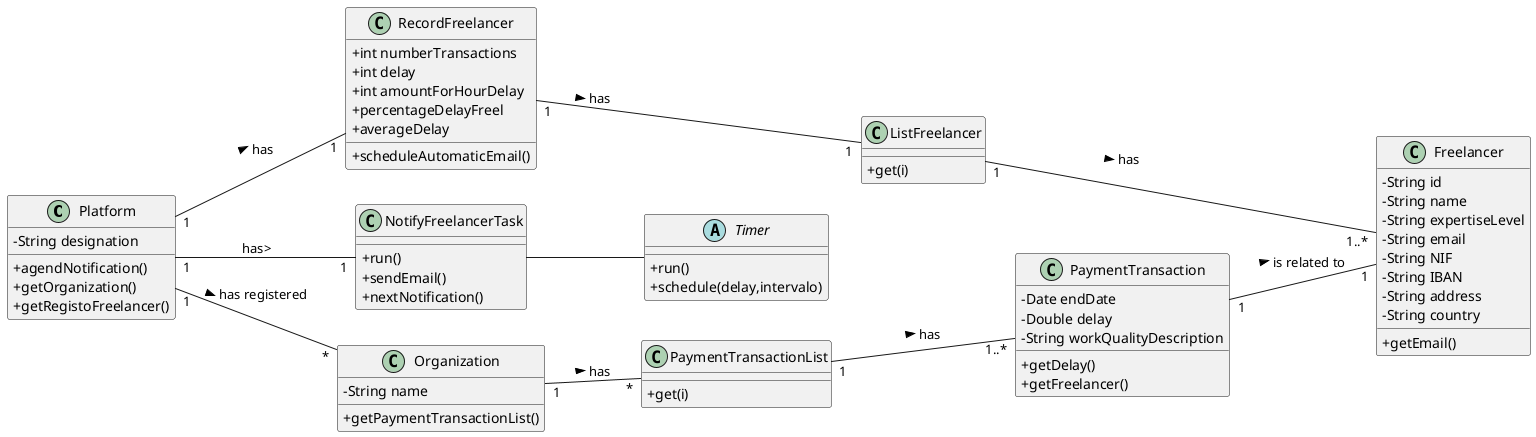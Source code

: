@startuml
skinparam classAttributeIconSize 0
left to right direction

class Platform {
  -String designation
  +agendNotification()
  +getOrganization()
  +getRegistoFreelancer()
}

class RecordFreelancer{
  +int numberTransactions
  +int delay
  +int amountForHourDelay
  +percentageDelayFreel
  +averageDelay
  +scheduleAutomaticEmail()
}

abstract Timer {
  +run()
  +schedule(delay,intervalo)
}

class NotifyFreelancerTask {
  +run() 
  +sendEmail()
  +nextNotification()
}

class Organization {
  -String name
  +getPaymentTransactionList()
}

class Freelancer {
  -String id
  -String name
  -String expertiseLevel
  -String email
  -String NIF
  -String IBAN
  -String address
  -String country
  +getEmail()
  }

class PaymentTransaction{
 -Date endDate
 -Double delay
 -String workQualityDescription
  +getDelay()
  +getFreelancer()
}

class PaymentTransactionList {
  +get(i) 
}

class ListFreelancer {
  +get(i) 
}


Platform "1" -- "*" Organization : has registered >
Platform "1" -- "1" NotifyFreelancerTask : has>
Platform "1" -- "1" RecordFreelancer : has >

NotifyFreelancerTask  --  Timer 

RecordFreelancer "1" -- "1" ListFreelancer : has >

ListFreelancer "1" -- "1..*" Freelancer : has >

Organization "1" -- "*" PaymentTransactionList: has >

PaymentTransaction "1" -- "1" Freelancer: is related to >

PaymentTransactionList "1" -- "1..*" PaymentTransaction : has >


@enduml